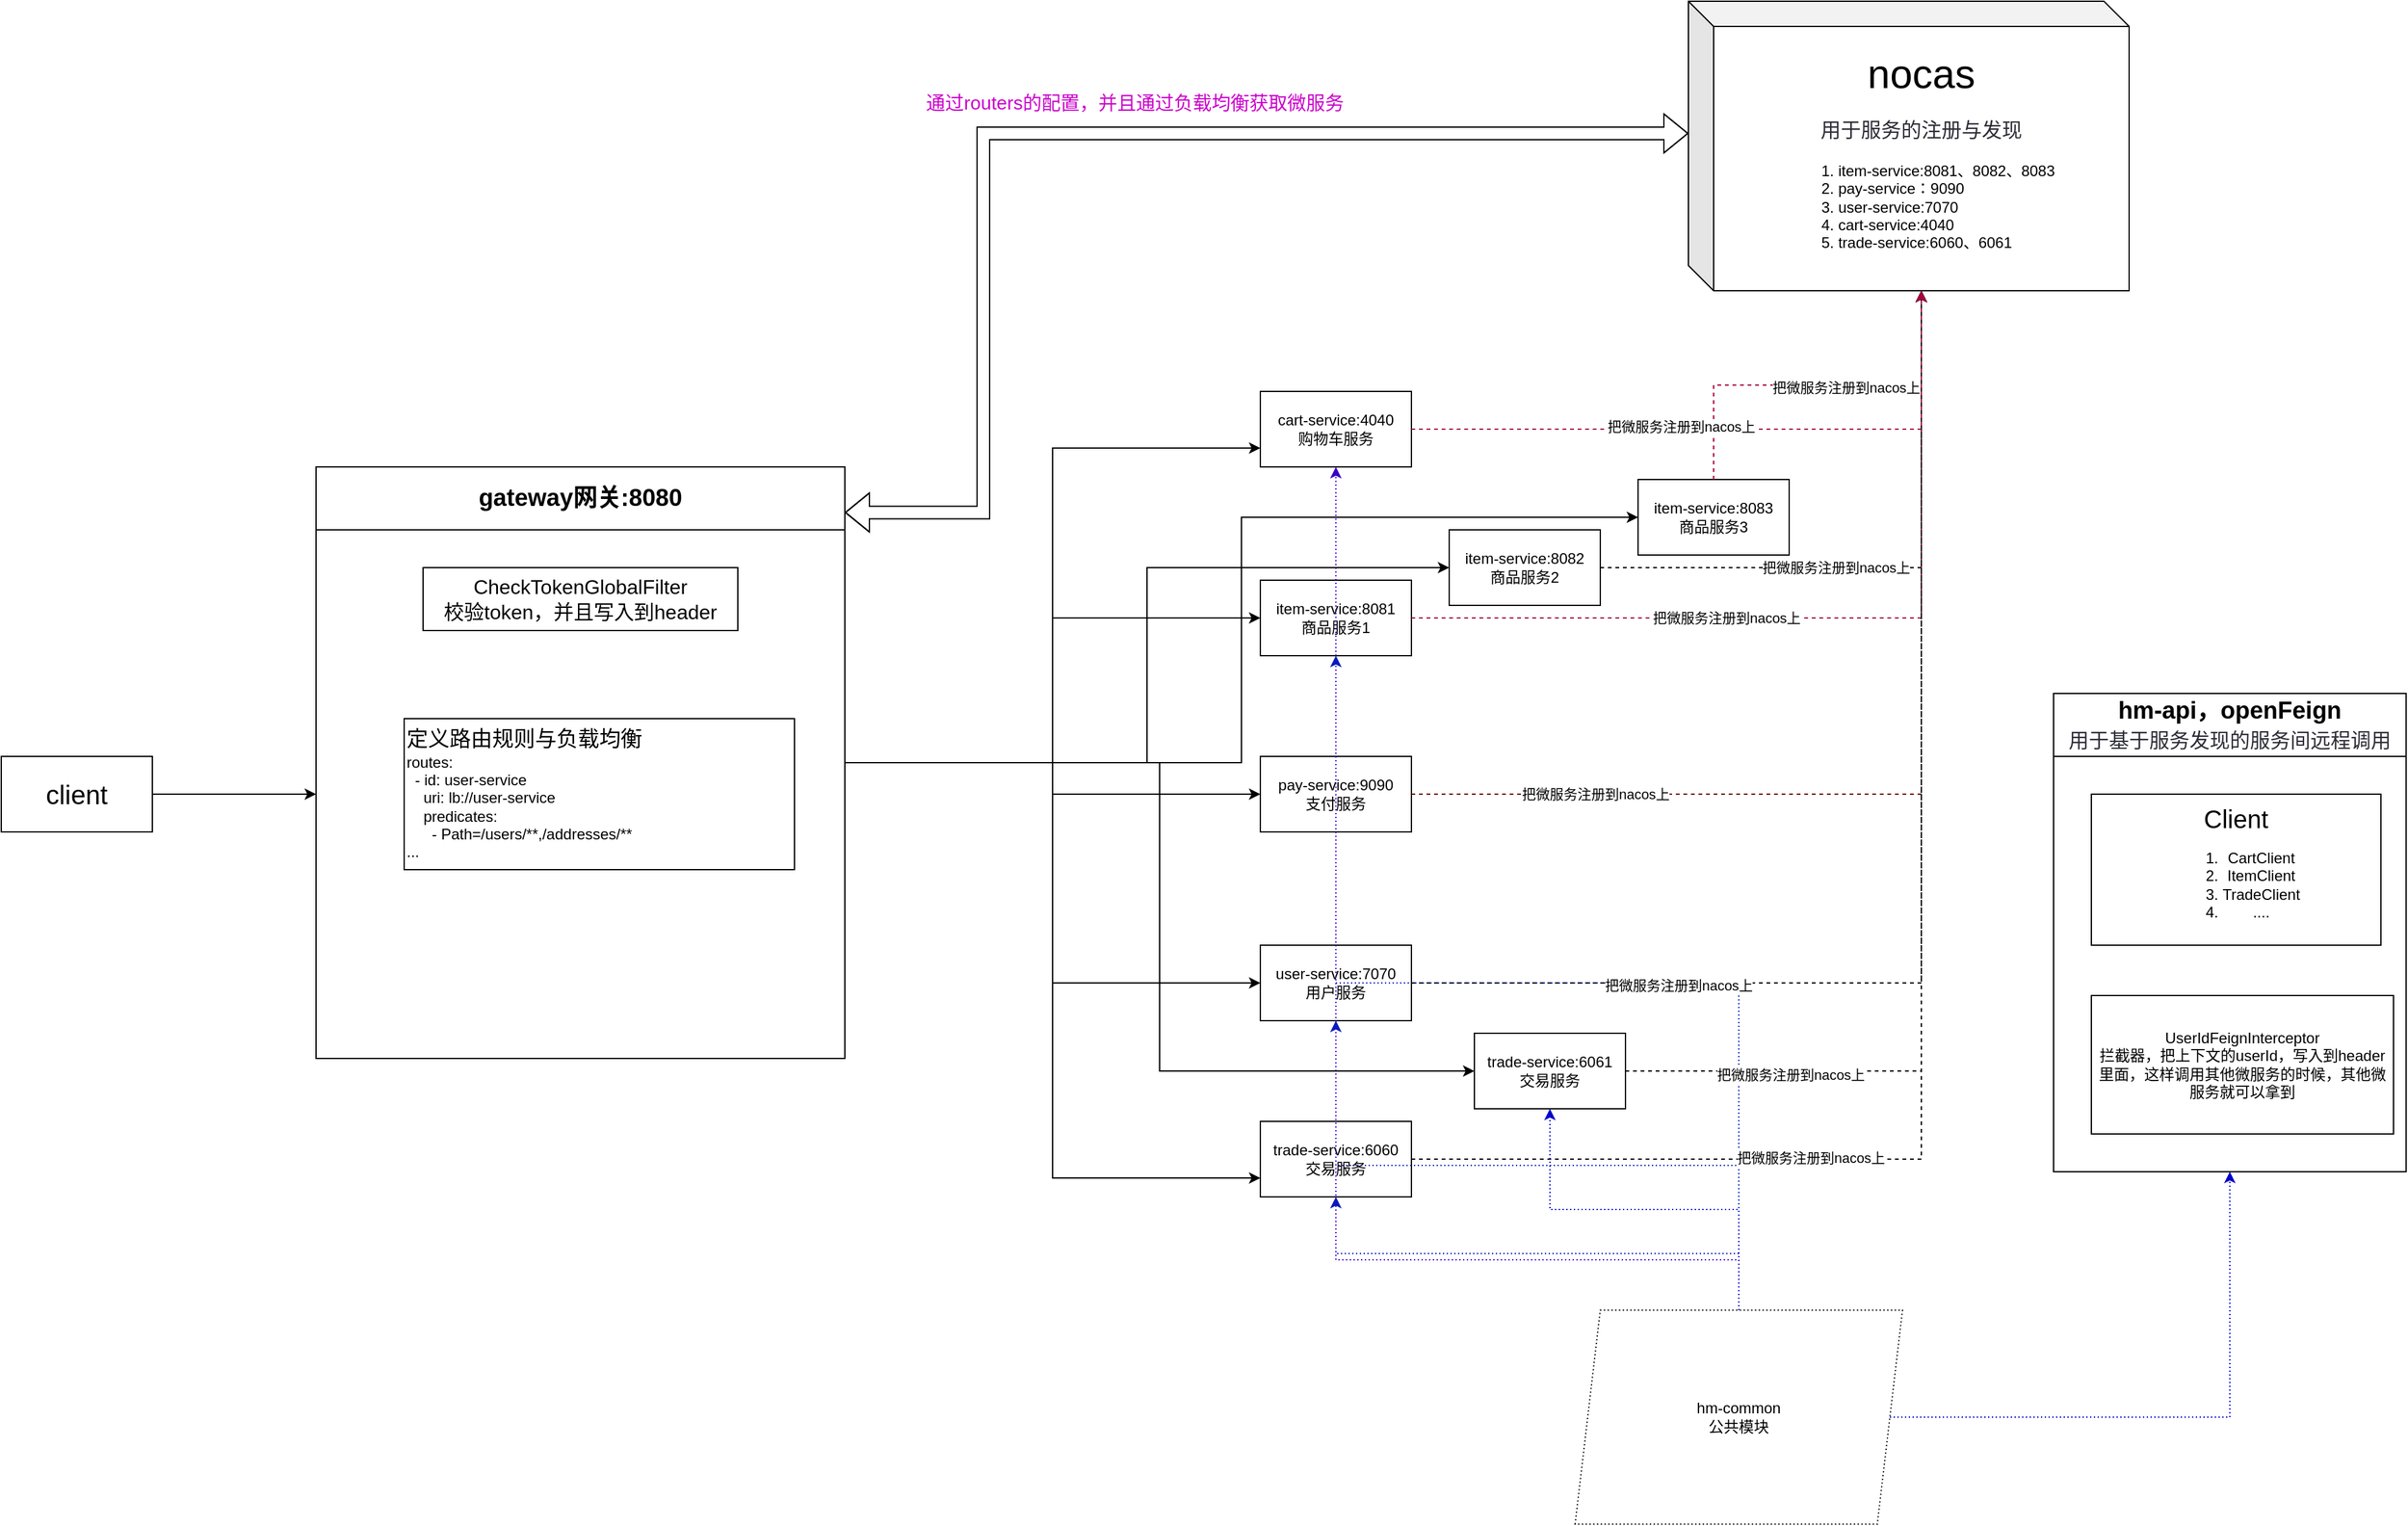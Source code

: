 <mxfile version="24.7.6">
  <diagram name="第 1 页" id="HG3GEFOJMeY1fM_Ur6Mi">
    <mxGraphModel dx="5751" dy="3346" grid="1" gridSize="10" guides="1" tooltips="1" connect="1" arrows="1" fold="1" page="1" pageScale="1" pageWidth="827" pageHeight="1169" math="0" shadow="0">
      <root>
        <mxCell id="0" />
        <mxCell id="1" parent="0" />
        <mxCell id="a9ZYFR0yFpN4XZ44wN_L-65" style="edgeStyle=elbowEdgeStyle;rounded=0;orthogonalLoop=1;jettySize=auto;elbow=vertical;html=1;" edge="1" parent="1" source="a9ZYFR0yFpN4XZ44wN_L-1">
          <mxGeometry relative="1" as="geometry">
            <mxPoint x="-870" y="450" as="targetPoint" />
          </mxGeometry>
        </mxCell>
        <mxCell id="a9ZYFR0yFpN4XZ44wN_L-1" value="&lt;font style=&quot;font-size: 21px;&quot;&gt;client&lt;/font&gt;" style="rounded=0;whiteSpace=wrap;html=1;" vertex="1" parent="1">
          <mxGeometry x="-1120" y="420" width="120" height="60" as="geometry" />
        </mxCell>
        <mxCell id="a9ZYFR0yFpN4XZ44wN_L-2" value="cart-service:4040&lt;div&gt;购物车服务&lt;/div&gt;" style="rounded=0;whiteSpace=wrap;html=1;" vertex="1" parent="1">
          <mxGeometry x="-120" y="130" width="120" height="60" as="geometry" />
        </mxCell>
        <mxCell id="a9ZYFR0yFpN4XZ44wN_L-4" value="item&lt;span style=&quot;background-color: initial;&quot;&gt;-service:8081&lt;/span&gt;&lt;div&gt;&lt;span style=&quot;background-color: initial;&quot;&gt;商品服务1&lt;/span&gt;&lt;/div&gt;" style="rounded=0;whiteSpace=wrap;html=1;" vertex="1" parent="1">
          <mxGeometry x="-120" y="280" width="120" height="60" as="geometry" />
        </mxCell>
        <mxCell id="a9ZYFR0yFpN4XZ44wN_L-5" value="&lt;span style=&quot;background-color: initial;&quot;&gt;pay&lt;/span&gt;&lt;span style=&quot;background-color: initial;&quot;&gt;-service:9090&lt;/span&gt;&lt;div&gt;&lt;span style=&quot;background-color: initial;&quot;&gt;支付服务&lt;/span&gt;&lt;/div&gt;" style="rounded=0;whiteSpace=wrap;html=1;" vertex="1" parent="1">
          <mxGeometry x="-120" y="420" width="120" height="60" as="geometry" />
        </mxCell>
        <mxCell id="a9ZYFR0yFpN4XZ44wN_L-6" value="&lt;span style=&quot;background-color: initial;&quot;&gt;user&lt;/span&gt;&lt;span style=&quot;background-color: initial;&quot;&gt;-service:7070&lt;/span&gt;&lt;div&gt;&lt;span style=&quot;background-color: initial;&quot;&gt;用户服务&lt;/span&gt;&lt;/div&gt;" style="rounded=0;whiteSpace=wrap;html=1;" vertex="1" parent="1">
          <mxGeometry x="-120" y="570" width="120" height="60" as="geometry" />
        </mxCell>
        <mxCell id="a9ZYFR0yFpN4XZ44wN_L-7" value="&lt;span style=&quot;background-color: initial;&quot;&gt;trade-service:6060&lt;/span&gt;&lt;div&gt;&lt;span style=&quot;background-color: initial;&quot;&gt;交易&lt;/span&gt;&lt;span style=&quot;background-color: initial;&quot;&gt;服务&lt;/span&gt;&lt;/div&gt;" style="rounded=0;whiteSpace=wrap;html=1;" vertex="1" parent="1">
          <mxGeometry x="-120" y="710" width="120" height="60" as="geometry" />
        </mxCell>
        <mxCell id="a9ZYFR0yFpN4XZ44wN_L-47" style="edgeStyle=orthogonalEdgeStyle;rounded=0;orthogonalLoop=1;jettySize=auto;html=1;entryX=0.5;entryY=1;entryDx=0;entryDy=0;dashed=1;dashPattern=1 2;strokeColor=#0000CC;" edge="1" parent="1" source="a9ZYFR0yFpN4XZ44wN_L-10" target="a9ZYFR0yFpN4XZ44wN_L-12">
          <mxGeometry relative="1" as="geometry" />
        </mxCell>
        <mxCell id="a9ZYFR0yFpN4XZ44wN_L-58" style="edgeStyle=elbowEdgeStyle;rounded=0;orthogonalLoop=1;jettySize=auto;elbow=vertical;html=1;entryX=0.5;entryY=1;entryDx=0;entryDy=0;fillColor=#0050ef;strokeColor=#001DBC;dashed=1;dashPattern=1 2;" edge="1" parent="1" source="a9ZYFR0yFpN4XZ44wN_L-10" target="a9ZYFR0yFpN4XZ44wN_L-7">
          <mxGeometry relative="1" as="geometry" />
        </mxCell>
        <mxCell id="a9ZYFR0yFpN4XZ44wN_L-59" style="edgeStyle=elbowEdgeStyle;rounded=0;orthogonalLoop=1;jettySize=auto;elbow=vertical;html=1;fillColor=#0050ef;strokeColor=#001DBC;dashed=1;dashPattern=1 2;" edge="1" parent="1" source="a9ZYFR0yFpN4XZ44wN_L-10" target="a9ZYFR0yFpN4XZ44wN_L-6">
          <mxGeometry relative="1" as="geometry" />
        </mxCell>
        <mxCell id="a9ZYFR0yFpN4XZ44wN_L-61" style="edgeStyle=elbowEdgeStyle;rounded=0;orthogonalLoop=1;jettySize=auto;elbow=vertical;html=1;entryX=0.5;entryY=1;entryDx=0;entryDy=0;dashed=1;dashPattern=1 2;fillColor=#0050ef;strokeColor=#001DBC;" edge="1" parent="1" source="a9ZYFR0yFpN4XZ44wN_L-10" target="a9ZYFR0yFpN4XZ44wN_L-4">
          <mxGeometry relative="1" as="geometry" />
        </mxCell>
        <mxCell id="a9ZYFR0yFpN4XZ44wN_L-62" style="edgeStyle=elbowEdgeStyle;rounded=0;orthogonalLoop=1;jettySize=auto;elbow=vertical;html=1;entryX=0.5;entryY=1;entryDx=0;entryDy=0;dashed=1;dashPattern=1 2;fillColor=#6a00ff;strokeColor=#3700CC;" edge="1" parent="1" source="a9ZYFR0yFpN4XZ44wN_L-10" target="a9ZYFR0yFpN4XZ44wN_L-2">
          <mxGeometry relative="1" as="geometry">
            <Array as="points">
              <mxPoint x="100" y="820" />
            </Array>
          </mxGeometry>
        </mxCell>
        <mxCell id="a9ZYFR0yFpN4XZ44wN_L-10" value="hm-common&lt;div&gt;公共模块&lt;/div&gt;" style="shape=parallelogram;perimeter=parallelogramPerimeter;whiteSpace=wrap;html=1;fixedSize=1;dashed=1;dashPattern=1 2;" vertex="1" parent="1">
          <mxGeometry x="130" y="860" width="260" height="170" as="geometry" />
        </mxCell>
        <mxCell id="a9ZYFR0yFpN4XZ44wN_L-12" value="&lt;font style=&quot;font-size: 19px;&quot;&gt;hm-api，openFeign&lt;br&gt;&lt;span style=&quot;color: rgb(44, 44, 54); font-family: -apple-system, BlinkMacSystemFont, &amp;quot;Segoe UI&amp;quot;, &amp;quot;Noto Sans&amp;quot;, Helvetica, Arial, sans-serif, &amp;quot;Apple Color Emoji&amp;quot;, &amp;quot;Segoe UI Emoji&amp;quot;; font-size: 16px; font-weight: 400; text-align: left; background-color: rgb(255, 255, 255);&quot;&gt;用于基于服务发现的服务间远程调用&lt;/span&gt;&lt;br&gt;&lt;/font&gt;" style="swimlane;whiteSpace=wrap;html=1;startSize=50;" vertex="1" parent="1">
          <mxGeometry x="510" y="370" width="280" height="380" as="geometry" />
        </mxCell>
        <mxCell id="a9ZYFR0yFpN4XZ44wN_L-54" value="&lt;font style=&quot;font-size: 20px;&quot;&gt;Client&lt;/font&gt;&lt;br&gt;&lt;ol&gt;&lt;li&gt;CartClient&lt;/li&gt;&lt;li&gt;ItemClient&lt;br&gt;&lt;/li&gt;&lt;li&gt;TradeClient&lt;br&gt;&lt;/li&gt;&lt;li&gt;....&lt;/li&gt;&lt;/ol&gt;" style="whiteSpace=wrap;html=1;align=center;" vertex="1" parent="a9ZYFR0yFpN4XZ44wN_L-12">
          <mxGeometry x="30" y="80" width="230" height="120" as="geometry" />
        </mxCell>
        <mxCell id="a9ZYFR0yFpN4XZ44wN_L-13" value="&lt;div style=&quot;&quot;&gt;&lt;span style=&quot;background-color: initial;&quot;&gt;&lt;font style=&quot;font-size: 32px;&quot;&gt;nocas&lt;br&gt;&lt;/font&gt;&lt;/span&gt;&lt;span style=&quot;color: rgb(44, 44, 54); font-family: -apple-system, BlinkMacSystemFont, &amp;quot;Segoe UI&amp;quot;, &amp;quot;Noto Sans&amp;quot;, Helvetica, Arial, sans-serif, &amp;quot;Apple Color Emoji&amp;quot;, &amp;quot;Segoe UI Emoji&amp;quot;; font-size: 16px; text-align: left; background-color: rgb(255, 255, 255);&quot;&gt;用于服务的注册与发现&lt;/span&gt;&lt;span style=&quot;background-color: initial;&quot;&gt;&lt;font style=&quot;font-size: 32px;&quot;&gt;&lt;br&gt;&lt;/font&gt;&lt;/span&gt;&lt;/div&gt;&lt;ol&gt;&lt;li style=&quot;text-align: left;&quot;&gt;item-service:8081、8082、8083&lt;/li&gt;&lt;li style=&quot;text-align: left;&quot;&gt;pay-service：9090&lt;/li&gt;&lt;li style=&quot;text-align: left;&quot;&gt;user-service:7070&lt;/li&gt;&lt;li style=&quot;text-align: left;&quot;&gt;cart-service:4040&lt;/li&gt;&lt;li style=&quot;text-align: left;&quot;&gt;trade-service:6060、6061&lt;/li&gt;&lt;/ol&gt;" style="shape=cube;whiteSpace=wrap;html=1;boundedLbl=1;backgroundOutline=1;darkOpacity=0.05;darkOpacity2=0.1;align=center;" vertex="1" parent="1">
          <mxGeometry x="220" y="-180" width="350" height="230" as="geometry" />
        </mxCell>
        <mxCell id="a9ZYFR0yFpN4XZ44wN_L-14" value="item&lt;span style=&quot;background-color: initial;&quot;&gt;-service:8082&lt;/span&gt;&lt;div&gt;&lt;span style=&quot;background-color: initial;&quot;&gt;商品服务2&lt;/span&gt;&lt;/div&gt;" style="rounded=0;whiteSpace=wrap;html=1;" vertex="1" parent="1">
          <mxGeometry x="30" y="240" width="120" height="60" as="geometry" />
        </mxCell>
        <mxCell id="a9ZYFR0yFpN4XZ44wN_L-15" value="item&lt;span style=&quot;background-color: initial;&quot;&gt;-service:8083&lt;/span&gt;&lt;div&gt;&lt;span style=&quot;background-color: initial;&quot;&gt;商品服务3&lt;/span&gt;&lt;/div&gt;" style="rounded=0;whiteSpace=wrap;html=1;" vertex="1" parent="1">
          <mxGeometry x="180" y="200" width="120" height="60" as="geometry" />
        </mxCell>
        <mxCell id="a9ZYFR0yFpN4XZ44wN_L-20" value="&lt;span style=&quot;background-color: initial;&quot;&gt;trade-service:6061&lt;/span&gt;&lt;div&gt;&lt;span style=&quot;background-color: initial;&quot;&gt;交易&lt;/span&gt;&lt;span style=&quot;background-color: initial;&quot;&gt;服务&lt;/span&gt;&lt;/div&gt;" style="rounded=0;whiteSpace=wrap;html=1;" vertex="1" parent="1">
          <mxGeometry x="50" y="640" width="120" height="60" as="geometry" />
        </mxCell>
        <mxCell id="a9ZYFR0yFpN4XZ44wN_L-24" style="edgeStyle=orthogonalEdgeStyle;rounded=0;orthogonalLoop=1;jettySize=auto;html=1;entryX=0;entryY=0;entryDx=185;entryDy=230;entryPerimeter=0;dashed=1;" edge="1" parent="1" source="a9ZYFR0yFpN4XZ44wN_L-14" target="a9ZYFR0yFpN4XZ44wN_L-13">
          <mxGeometry relative="1" as="geometry" />
        </mxCell>
        <mxCell id="a9ZYFR0yFpN4XZ44wN_L-91" value="把微服务注册到nacos上" style="edgeLabel;html=1;align=center;verticalAlign=middle;resizable=0;points=[];" vertex="1" connectable="0" parent="a9ZYFR0yFpN4XZ44wN_L-24">
          <mxGeometry x="-0.213" relative="1" as="geometry">
            <mxPoint as="offset" />
          </mxGeometry>
        </mxCell>
        <mxCell id="a9ZYFR0yFpN4XZ44wN_L-25" style="edgeStyle=orthogonalEdgeStyle;rounded=0;orthogonalLoop=1;jettySize=auto;html=1;entryX=0;entryY=0;entryDx=185;entryDy=230;entryPerimeter=0;fillColor=#d80073;strokeColor=#A50040;dashed=1;" edge="1" parent="1" source="a9ZYFR0yFpN4XZ44wN_L-4" target="a9ZYFR0yFpN4XZ44wN_L-13">
          <mxGeometry relative="1" as="geometry" />
        </mxCell>
        <mxCell id="a9ZYFR0yFpN4XZ44wN_L-87" value="&lt;span style=&quot;color: rgba(0, 0, 0, 0); font-family: monospace; font-size: 0px; text-align: start; background-color: rgb(251, 251, 251);&quot;&gt;%3CmxGraphModel%3E%3Croot%3E%3CmxCell%20id%3D%220%22%2F%3E%3CmxCell%20id%3D%221%22%20parent%3D%220%22%2F%3E%3CmxCell%20id%3D%222%22%20value%3D%22%E6%8A%8A%E5%BE%AE%E6%9C%8D%E5%8A%A1%E6%B3%A8%E5%86%8C%E5%88%B0nacos%E4%B8%8A%22%20style%3D%22edgeLabel%3Bhtml%3D1%3Balign%3Dcenter%3BverticalAlign%3Dmiddle%3Bresizable%3D0%3Bpoints%3D%5B%5D%3B%22%20vertex%3D%221%22%20connectable%3D%220%22%20parent%3D%221%22%3E%3CmxGeometry%20x%3D%22145.833%22%20y%3D%22450.0%22%20as%3D%22geometry%22%2F%3E%3C%2FmxCell%3E%3C%2Froot%3E%3C%2FmxGraphModel%3E&lt;/span&gt;" style="edgeLabel;html=1;align=center;verticalAlign=middle;resizable=0;points=[];" vertex="1" connectable="0" parent="a9ZYFR0yFpN4XZ44wN_L-25">
          <mxGeometry x="-0.35" relative="1" as="geometry">
            <mxPoint as="offset" />
          </mxGeometry>
        </mxCell>
        <mxCell id="a9ZYFR0yFpN4XZ44wN_L-88" value="把微服务注册到nacos上" style="edgeLabel;html=1;align=center;verticalAlign=middle;resizable=0;points=[];" vertex="1" connectable="0" parent="a9ZYFR0yFpN4XZ44wN_L-25">
          <mxGeometry x="-0.248" relative="1" as="geometry">
            <mxPoint as="offset" />
          </mxGeometry>
        </mxCell>
        <mxCell id="a9ZYFR0yFpN4XZ44wN_L-26" style="edgeStyle=orthogonalEdgeStyle;rounded=0;orthogonalLoop=1;jettySize=auto;html=1;entryX=0;entryY=0;entryDx=185;entryDy=230;entryPerimeter=0;fillColor=#d80073;strokeColor=#A50040;dashed=1;" edge="1" parent="1" source="a9ZYFR0yFpN4XZ44wN_L-15" target="a9ZYFR0yFpN4XZ44wN_L-13">
          <mxGeometry relative="1" as="geometry" />
        </mxCell>
        <mxCell id="a9ZYFR0yFpN4XZ44wN_L-90" value="把微服务注册到nacos上" style="edgeLabel;html=1;align=center;verticalAlign=middle;resizable=0;points=[];" vertex="1" connectable="0" parent="a9ZYFR0yFpN4XZ44wN_L-26">
          <mxGeometry x="0.144" y="-2" relative="1" as="geometry">
            <mxPoint as="offset" />
          </mxGeometry>
        </mxCell>
        <mxCell id="a9ZYFR0yFpN4XZ44wN_L-27" style="edgeStyle=orthogonalEdgeStyle;rounded=0;orthogonalLoop=1;jettySize=auto;html=1;entryX=0;entryY=0;entryDx=185;entryDy=230;entryPerimeter=0;dashed=1;fillColor=#a20025;strokeColor=#6F0000;" edge="1" parent="1" source="a9ZYFR0yFpN4XZ44wN_L-5" target="a9ZYFR0yFpN4XZ44wN_L-13">
          <mxGeometry relative="1" as="geometry" />
        </mxCell>
        <mxCell id="a9ZYFR0yFpN4XZ44wN_L-86" value="把微服务注册到nacos上" style="edgeLabel;html=1;align=center;verticalAlign=middle;resizable=0;points=[];" vertex="1" connectable="0" parent="a9ZYFR0yFpN4XZ44wN_L-27">
          <mxGeometry x="-0.637" relative="1" as="geometry">
            <mxPoint as="offset" />
          </mxGeometry>
        </mxCell>
        <mxCell id="a9ZYFR0yFpN4XZ44wN_L-28" style="edgeStyle=orthogonalEdgeStyle;rounded=0;orthogonalLoop=1;jettySize=auto;html=1;entryX=0;entryY=0;entryDx=185;entryDy=230;entryPerimeter=0;dashed=1;" edge="1" parent="1" source="a9ZYFR0yFpN4XZ44wN_L-6" target="a9ZYFR0yFpN4XZ44wN_L-13">
          <mxGeometry relative="1" as="geometry" />
        </mxCell>
        <mxCell id="a9ZYFR0yFpN4XZ44wN_L-92" value="把微服务注册到nacos上" style="edgeLabel;html=1;align=center;verticalAlign=middle;resizable=0;points=[];" vertex="1" connectable="0" parent="a9ZYFR0yFpN4XZ44wN_L-28">
          <mxGeometry x="-0.556" y="-2" relative="1" as="geometry">
            <mxPoint as="offset" />
          </mxGeometry>
        </mxCell>
        <mxCell id="a9ZYFR0yFpN4XZ44wN_L-29" style="edgeStyle=orthogonalEdgeStyle;rounded=0;orthogonalLoop=1;jettySize=auto;html=1;entryX=0;entryY=0;entryDx=185;entryDy=230;entryPerimeter=0;dashed=1;" edge="1" parent="1" source="a9ZYFR0yFpN4XZ44wN_L-7" target="a9ZYFR0yFpN4XZ44wN_L-13">
          <mxGeometry relative="1" as="geometry" />
        </mxCell>
        <mxCell id="a9ZYFR0yFpN4XZ44wN_L-94" value="把微服务注册到nacos上" style="edgeLabel;html=1;align=center;verticalAlign=middle;resizable=0;points=[];" vertex="1" connectable="0" parent="a9ZYFR0yFpN4XZ44wN_L-29">
          <mxGeometry x="-0.421" y="1" relative="1" as="geometry">
            <mxPoint as="offset" />
          </mxGeometry>
        </mxCell>
        <mxCell id="a9ZYFR0yFpN4XZ44wN_L-31" style="edgeStyle=orthogonalEdgeStyle;rounded=0;orthogonalLoop=1;jettySize=auto;html=1;entryX=0;entryY=0;entryDx=185;entryDy=230;entryPerimeter=0;dashed=1;" edge="1" parent="1" source="a9ZYFR0yFpN4XZ44wN_L-20" target="a9ZYFR0yFpN4XZ44wN_L-13">
          <mxGeometry relative="1" as="geometry" />
        </mxCell>
        <mxCell id="a9ZYFR0yFpN4XZ44wN_L-93" value="把微服务注册到nacos上" style="edgeLabel;html=1;align=center;verticalAlign=middle;resizable=0;points=[];" vertex="1" connectable="0" parent="a9ZYFR0yFpN4XZ44wN_L-31">
          <mxGeometry x="-0.694" y="-3" relative="1" as="geometry">
            <mxPoint as="offset" />
          </mxGeometry>
        </mxCell>
        <mxCell id="a9ZYFR0yFpN4XZ44wN_L-39" style="edgeStyle=orthogonalEdgeStyle;rounded=0;orthogonalLoop=1;jettySize=auto;html=1;entryX=0;entryY=0;entryDx=185;entryDy=230;entryPerimeter=0;dashed=1;fillColor=#d80073;strokeColor=#A50040;" edge="1" parent="1" source="a9ZYFR0yFpN4XZ44wN_L-2" target="a9ZYFR0yFpN4XZ44wN_L-13">
          <mxGeometry relative="1" as="geometry" />
        </mxCell>
        <mxCell id="a9ZYFR0yFpN4XZ44wN_L-89" value="把微服务注册到nacos上" style="edgeLabel;html=1;align=center;verticalAlign=middle;resizable=0;points=[];" vertex="1" connectable="0" parent="a9ZYFR0yFpN4XZ44wN_L-39">
          <mxGeometry x="-0.171" y="1" relative="1" as="geometry">
            <mxPoint y="-1" as="offset" />
          </mxGeometry>
        </mxCell>
        <mxCell id="a9ZYFR0yFpN4XZ44wN_L-46" style="edgeStyle=orthogonalEdgeStyle;rounded=0;orthogonalLoop=1;jettySize=auto;html=1;entryX=0.5;entryY=1;entryDx=0;entryDy=0;dashed=1;dashPattern=1 2;strokeColor=#0000CC;" edge="1" parent="1" source="a9ZYFR0yFpN4XZ44wN_L-10" target="a9ZYFR0yFpN4XZ44wN_L-20">
          <mxGeometry relative="1" as="geometry" />
        </mxCell>
        <mxCell id="a9ZYFR0yFpN4XZ44wN_L-74" style="edgeStyle=elbowEdgeStyle;shape=flexArrow;rounded=0;orthogonalLoop=1;jettySize=auto;html=1;entryX=0;entryY=0;entryDx=0;entryDy=105;entryPerimeter=0;startArrow=block;exitX=1;exitY=0.077;exitDx=0;exitDy=0;exitPerimeter=0;" edge="1" parent="1" source="a9ZYFR0yFpN4XZ44wN_L-56" target="a9ZYFR0yFpN4XZ44wN_L-13">
          <mxGeometry relative="1" as="geometry">
            <mxPoint x="-580" y="-80" as="targetPoint" />
            <Array as="points">
              <mxPoint x="-340" y="70" />
            </Array>
          </mxGeometry>
        </mxCell>
        <mxCell id="a9ZYFR0yFpN4XZ44wN_L-85" value="&lt;font color=&quot;#cc00cc&quot; style=&quot;font-size: 15px;&quot;&gt;通过routers的配置，并且通过负载均衡获取微服务&lt;/font&gt;" style="edgeLabel;html=1;align=center;verticalAlign=middle;resizable=0;points=[];" vertex="1" connectable="0" parent="a9ZYFR0yFpN4XZ44wN_L-74">
          <mxGeometry x="0.059" y="6" relative="1" as="geometry">
            <mxPoint x="17" y="-19" as="offset" />
          </mxGeometry>
        </mxCell>
        <mxCell id="a9ZYFR0yFpN4XZ44wN_L-76" style="edgeStyle=orthogonalEdgeStyle;rounded=0;orthogonalLoop=1;jettySize=auto;html=1;elbow=vertical;" edge="1" parent="1" source="a9ZYFR0yFpN4XZ44wN_L-56" target="a9ZYFR0yFpN4XZ44wN_L-4">
          <mxGeometry relative="1" as="geometry" />
        </mxCell>
        <mxCell id="a9ZYFR0yFpN4XZ44wN_L-77" style="edgeStyle=orthogonalEdgeStyle;rounded=0;orthogonalLoop=1;jettySize=auto;html=1;entryX=0;entryY=0.75;entryDx=0;entryDy=0;elbow=vertical;" edge="1" parent="1" source="a9ZYFR0yFpN4XZ44wN_L-56" target="a9ZYFR0yFpN4XZ44wN_L-2">
          <mxGeometry relative="1" as="geometry" />
        </mxCell>
        <mxCell id="a9ZYFR0yFpN4XZ44wN_L-78" style="edgeStyle=orthogonalEdgeStyle;rounded=0;orthogonalLoop=1;jettySize=auto;html=1;entryX=0;entryY=0.5;entryDx=0;entryDy=0;elbow=vertical;" edge="1" parent="1" source="a9ZYFR0yFpN4XZ44wN_L-56" target="a9ZYFR0yFpN4XZ44wN_L-5">
          <mxGeometry relative="1" as="geometry" />
        </mxCell>
        <mxCell id="a9ZYFR0yFpN4XZ44wN_L-79" style="edgeStyle=orthogonalEdgeStyle;rounded=0;orthogonalLoop=1;jettySize=auto;html=1;entryX=0;entryY=0.5;entryDx=0;entryDy=0;elbow=vertical;" edge="1" parent="1" source="a9ZYFR0yFpN4XZ44wN_L-56" target="a9ZYFR0yFpN4XZ44wN_L-6">
          <mxGeometry relative="1" as="geometry" />
        </mxCell>
        <mxCell id="a9ZYFR0yFpN4XZ44wN_L-81" style="edgeStyle=orthogonalEdgeStyle;rounded=0;orthogonalLoop=1;jettySize=auto;html=1;elbow=vertical;" edge="1" parent="1" source="a9ZYFR0yFpN4XZ44wN_L-56" target="a9ZYFR0yFpN4XZ44wN_L-14">
          <mxGeometry relative="1" as="geometry" />
        </mxCell>
        <mxCell id="a9ZYFR0yFpN4XZ44wN_L-82" style="edgeStyle=orthogonalEdgeStyle;rounded=0;orthogonalLoop=1;jettySize=auto;html=1;elbow=vertical;" edge="1" parent="1" source="a9ZYFR0yFpN4XZ44wN_L-56" target="a9ZYFR0yFpN4XZ44wN_L-15">
          <mxGeometry relative="1" as="geometry" />
        </mxCell>
        <mxCell id="a9ZYFR0yFpN4XZ44wN_L-83" style="edgeStyle=orthogonalEdgeStyle;rounded=0;orthogonalLoop=1;jettySize=auto;html=1;entryX=0;entryY=0.75;entryDx=0;entryDy=0;elbow=vertical;" edge="1" parent="1" source="a9ZYFR0yFpN4XZ44wN_L-56" target="a9ZYFR0yFpN4XZ44wN_L-7">
          <mxGeometry relative="1" as="geometry" />
        </mxCell>
        <mxCell id="a9ZYFR0yFpN4XZ44wN_L-84" style="edgeStyle=orthogonalEdgeStyle;rounded=0;orthogonalLoop=1;jettySize=auto;html=1;entryX=0;entryY=0.5;entryDx=0;entryDy=0;elbow=vertical;" edge="1" parent="1" source="a9ZYFR0yFpN4XZ44wN_L-56" target="a9ZYFR0yFpN4XZ44wN_L-20">
          <mxGeometry relative="1" as="geometry" />
        </mxCell>
        <mxCell id="a9ZYFR0yFpN4XZ44wN_L-56" value="&lt;span style=&quot;font-size: 19px;&quot;&gt;gateway网关:8080&lt;/span&gt;" style="swimlane;whiteSpace=wrap;html=1;startSize=50;" vertex="1" parent="1">
          <mxGeometry x="-870" y="190" width="420" height="470" as="geometry" />
        </mxCell>
        <mxCell id="a9ZYFR0yFpN4XZ44wN_L-63" value="&lt;font style=&quot;font-size: 16px;&quot;&gt;CheckTokenGlobalFilter&lt;/font&gt;&lt;div&gt;&lt;span style=&quot;font-size: 16px;&quot;&gt;校验token，并且写入到header&lt;/span&gt;&lt;/div&gt;" style="whiteSpace=wrap;html=1;" vertex="1" parent="a9ZYFR0yFpN4XZ44wN_L-56">
          <mxGeometry x="85" y="80" width="250" height="50" as="geometry" />
        </mxCell>
        <mxCell id="a9ZYFR0yFpN4XZ44wN_L-68" value="&lt;div&gt;&lt;font style=&quot;font-size: 17px;&quot;&gt;定义路由规则与负载均衡&lt;/font&gt;&lt;/div&gt;&lt;div&gt;routes:&lt;/div&gt;&lt;div&gt;&amp;nbsp; - id: user-service&lt;/div&gt;&lt;div&gt;&amp;nbsp; &amp;nbsp; uri: lb://user-service&amp;nbsp; &amp;nbsp;&amp;nbsp;&lt;/div&gt;&lt;div&gt;&amp;nbsp; &amp;nbsp; predicates:&lt;/div&gt;&lt;div&gt;&amp;nbsp; &amp;nbsp; &amp;nbsp; - Path=/users/**,/addresses/**&amp;nbsp;&lt;/div&gt;&lt;div&gt;...&lt;/div&gt;" style="whiteSpace=wrap;html=1;align=left;" vertex="1" parent="a9ZYFR0yFpN4XZ44wN_L-56">
          <mxGeometry x="70" y="200" width="310" height="120" as="geometry" />
        </mxCell>
        <mxCell id="a9ZYFR0yFpN4XZ44wN_L-95" value="UserIdFeignInterceptor&lt;br&gt;拦截器，把上下文的userId，写入到header里面，这样调用其他微服务的时候，其他微服务就可以拿到" style="whiteSpace=wrap;html=1;" vertex="1" parent="1">
          <mxGeometry x="540" y="610" width="240" height="110" as="geometry" />
        </mxCell>
      </root>
    </mxGraphModel>
  </diagram>
</mxfile>
